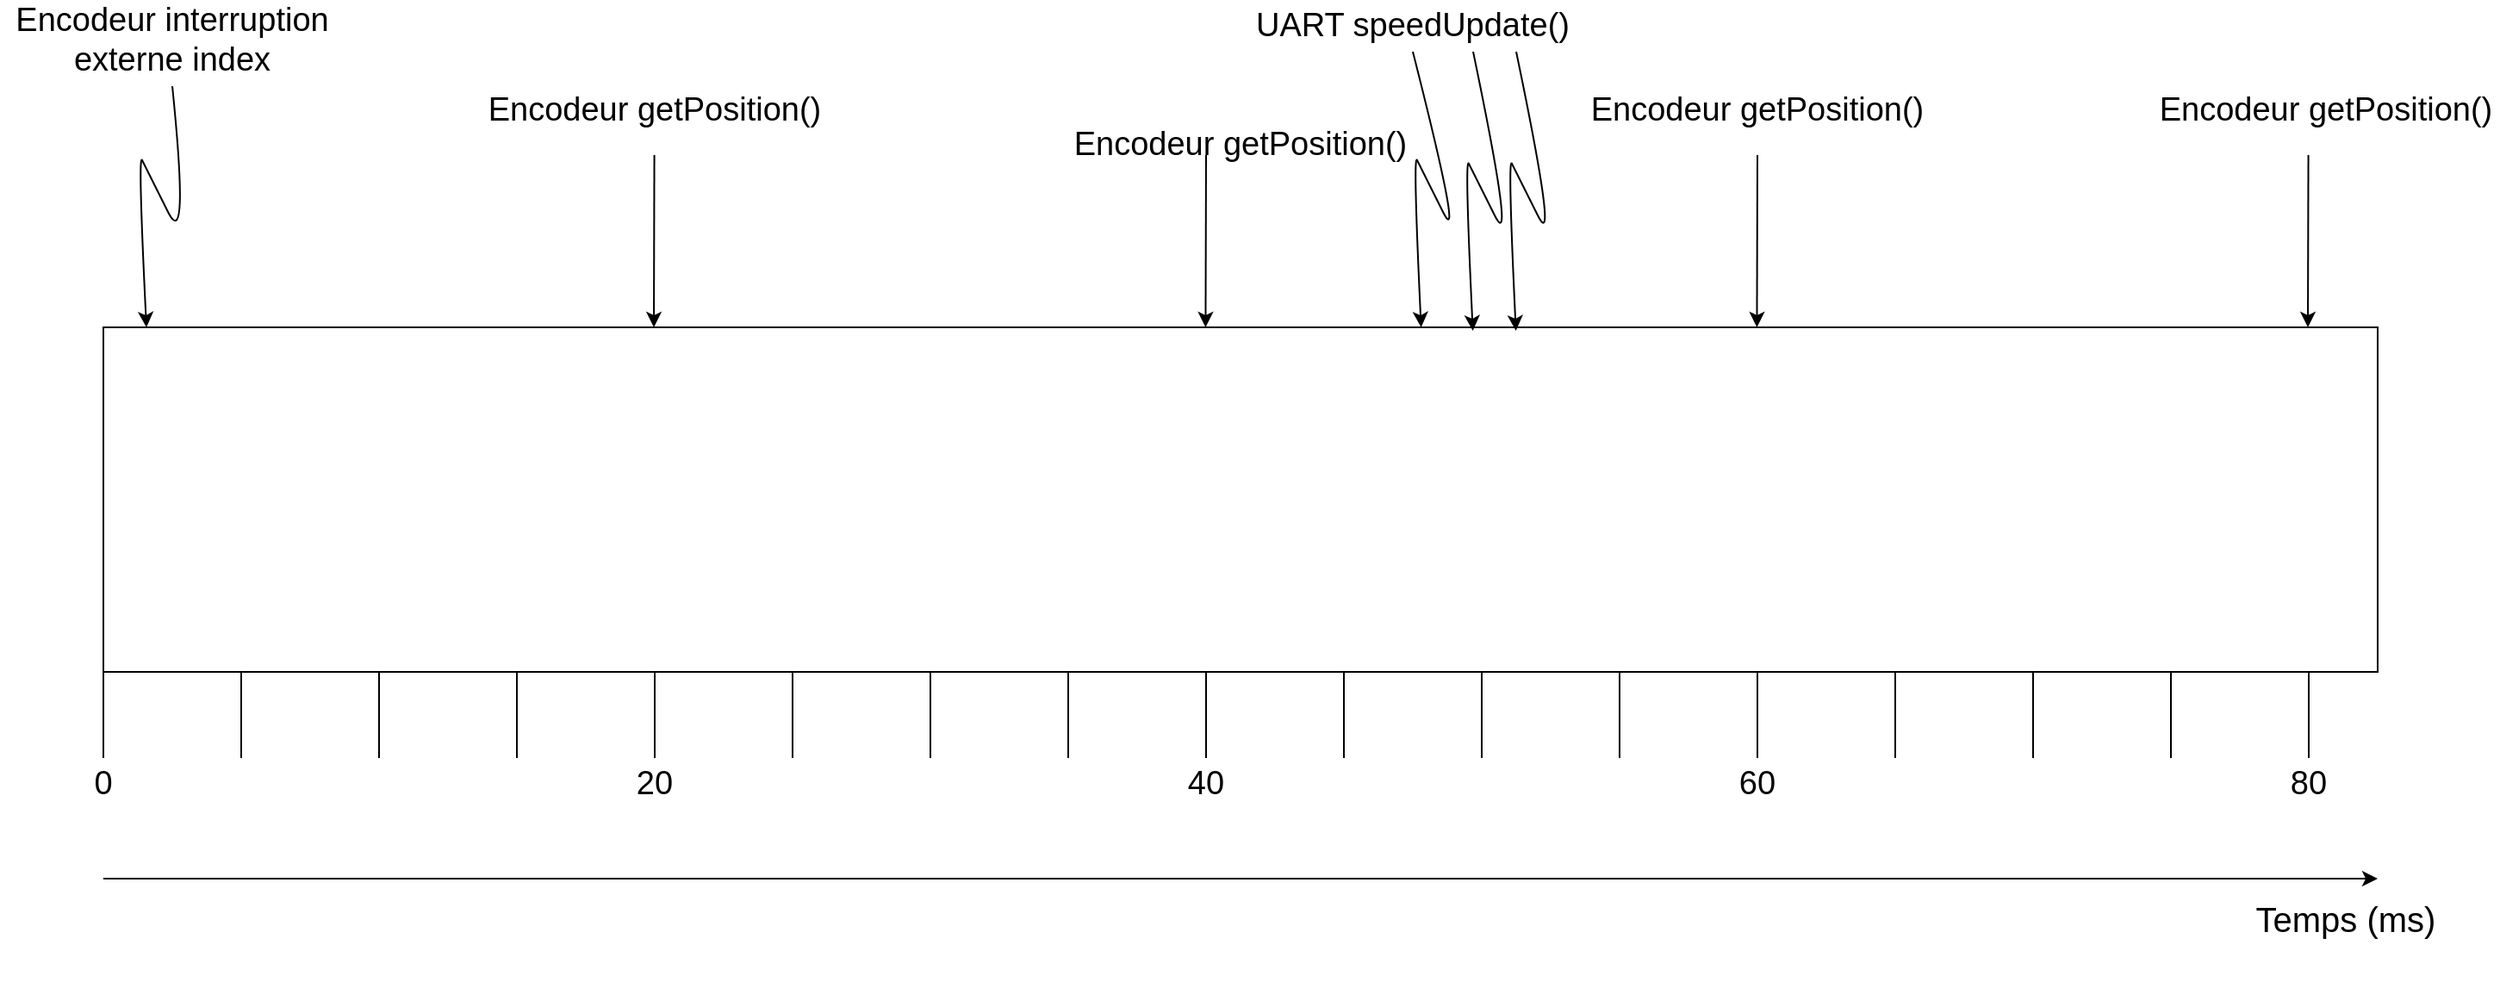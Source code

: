 <mxfile version="15.8.2" type="device"><diagram id="6eA3FTpQBkq_EUN6vxx5" name="Page-1"><mxGraphModel dx="1550" dy="863" grid="1" gridSize="10" guides="1" tooltips="1" connect="1" arrows="1" fold="1" page="1" pageScale="1" pageWidth="827" pageHeight="1169" math="0" shadow="0"><root><mxCell id="0"/><mxCell id="1" parent="0"/><mxCell id="vDCIl127tTgbn2gIpQFL-1" value="" style="rounded=0;whiteSpace=wrap;html=1;" vertex="1" parent="1"><mxGeometry x="240" y="240" width="1320" height="200" as="geometry"/></mxCell><mxCell id="vDCIl127tTgbn2gIpQFL-2" value="" style="endArrow=none;html=1;rounded=0;entryX=0;entryY=1;entryDx=0;entryDy=0;" edge="1" parent="1" target="vDCIl127tTgbn2gIpQFL-1"><mxGeometry width="50" height="50" relative="1" as="geometry"><mxPoint x="240" y="490" as="sourcePoint"/><mxPoint x="307" y="420" as="targetPoint"/><Array as="points"><mxPoint x="240" y="470"/></Array></mxGeometry></mxCell><mxCell id="vDCIl127tTgbn2gIpQFL-3" value="&lt;font style=&quot;font-size: 19px&quot;&gt;0&lt;/font&gt;" style="text;html=1;strokeColor=none;fillColor=none;align=center;verticalAlign=middle;whiteSpace=wrap;rounded=0;" vertex="1" parent="1"><mxGeometry x="210" y="490" width="60" height="30" as="geometry"/></mxCell><mxCell id="vDCIl127tTgbn2gIpQFL-4" value="" style="endArrow=none;html=1;rounded=0;entryX=0;entryY=1;entryDx=0;entryDy=0;" edge="1" parent="1"><mxGeometry width="50" height="50" relative="1" as="geometry"><mxPoint x="320" y="490" as="sourcePoint"/><mxPoint x="320.0" y="440" as="targetPoint"/><Array as="points"><mxPoint x="320" y="470"/></Array></mxGeometry></mxCell><mxCell id="vDCIl127tTgbn2gIpQFL-5" value="" style="endArrow=none;html=1;rounded=0;entryX=0;entryY=1;entryDx=0;entryDy=0;" edge="1" parent="1"><mxGeometry width="50" height="50" relative="1" as="geometry"><mxPoint x="400" y="490" as="sourcePoint"/><mxPoint x="400.0" y="440" as="targetPoint"/><Array as="points"><mxPoint x="400" y="470"/><mxPoint x="400" y="460"/></Array></mxGeometry></mxCell><mxCell id="vDCIl127tTgbn2gIpQFL-6" value="" style="endArrow=none;html=1;rounded=0;entryX=0;entryY=1;entryDx=0;entryDy=0;" edge="1" parent="1"><mxGeometry width="50" height="50" relative="1" as="geometry"><mxPoint x="480" y="490" as="sourcePoint"/><mxPoint x="480.0" y="440" as="targetPoint"/><Array as="points"><mxPoint x="480" y="470"/></Array></mxGeometry></mxCell><mxCell id="vDCIl127tTgbn2gIpQFL-7" value="" style="endArrow=none;html=1;rounded=0;entryX=0;entryY=1;entryDx=0;entryDy=0;" edge="1" parent="1"><mxGeometry width="50" height="50" relative="1" as="geometry"><mxPoint x="560" y="490" as="sourcePoint"/><mxPoint x="560.0" y="440" as="targetPoint"/><Array as="points"><mxPoint x="560" y="470"/></Array></mxGeometry></mxCell><mxCell id="vDCIl127tTgbn2gIpQFL-8" value="" style="endArrow=none;html=1;rounded=0;entryX=0;entryY=1;entryDx=0;entryDy=0;" edge="1" parent="1"><mxGeometry width="50" height="50" relative="1" as="geometry"><mxPoint x="640" y="490" as="sourcePoint"/><mxPoint x="640" y="440" as="targetPoint"/><Array as="points"><mxPoint x="640" y="470"/></Array></mxGeometry></mxCell><mxCell id="vDCIl127tTgbn2gIpQFL-9" value="" style="endArrow=none;html=1;rounded=0;entryX=0;entryY=1;entryDx=0;entryDy=0;" edge="1" parent="1"><mxGeometry width="50" height="50" relative="1" as="geometry"><mxPoint x="720" y="490" as="sourcePoint"/><mxPoint x="720" y="440" as="targetPoint"/><Array as="points"><mxPoint x="720" y="470"/></Array></mxGeometry></mxCell><mxCell id="vDCIl127tTgbn2gIpQFL-10" value="" style="endArrow=none;html=1;rounded=0;entryX=0;entryY=1;entryDx=0;entryDy=0;" edge="1" parent="1"><mxGeometry width="50" height="50" relative="1" as="geometry"><mxPoint x="800" y="490" as="sourcePoint"/><mxPoint x="800" y="440" as="targetPoint"/><Array as="points"><mxPoint x="800" y="470"/></Array></mxGeometry></mxCell><mxCell id="vDCIl127tTgbn2gIpQFL-11" value="" style="endArrow=none;html=1;rounded=0;entryX=0;entryY=1;entryDx=0;entryDy=0;" edge="1" parent="1"><mxGeometry width="50" height="50" relative="1" as="geometry"><mxPoint x="880" y="490" as="sourcePoint"/><mxPoint x="880" y="440" as="targetPoint"/><Array as="points"><mxPoint x="880" y="470"/></Array></mxGeometry></mxCell><mxCell id="vDCIl127tTgbn2gIpQFL-12" value="" style="endArrow=none;html=1;rounded=0;entryX=0;entryY=1;entryDx=0;entryDy=0;" edge="1" parent="1"><mxGeometry width="50" height="50" relative="1" as="geometry"><mxPoint x="960" y="490" as="sourcePoint"/><mxPoint x="960" y="440" as="targetPoint"/><Array as="points"><mxPoint x="960" y="470"/></Array></mxGeometry></mxCell><mxCell id="vDCIl127tTgbn2gIpQFL-13" value="" style="endArrow=none;html=1;rounded=0;entryX=0;entryY=1;entryDx=0;entryDy=0;" edge="1" parent="1"><mxGeometry width="50" height="50" relative="1" as="geometry"><mxPoint x="1040" y="490" as="sourcePoint"/><mxPoint x="1040" y="440" as="targetPoint"/><Array as="points"><mxPoint x="1040" y="470"/></Array></mxGeometry></mxCell><mxCell id="vDCIl127tTgbn2gIpQFL-14" value="" style="endArrow=none;html=1;rounded=0;entryX=0;entryY=1;entryDx=0;entryDy=0;" edge="1" parent="1"><mxGeometry width="50" height="50" relative="1" as="geometry"><mxPoint x="1120" y="490" as="sourcePoint"/><mxPoint x="1120" y="440" as="targetPoint"/><Array as="points"><mxPoint x="1120" y="470"/></Array></mxGeometry></mxCell><mxCell id="vDCIl127tTgbn2gIpQFL-15" value="" style="endArrow=none;html=1;rounded=0;entryX=0;entryY=1;entryDx=0;entryDy=0;" edge="1" parent="1"><mxGeometry width="50" height="50" relative="1" as="geometry"><mxPoint x="1200" y="490" as="sourcePoint"/><mxPoint x="1200" y="440" as="targetPoint"/><Array as="points"><mxPoint x="1200" y="470"/></Array></mxGeometry></mxCell><mxCell id="vDCIl127tTgbn2gIpQFL-16" value="" style="endArrow=none;html=1;rounded=0;entryX=0;entryY=1;entryDx=0;entryDy=0;" edge="1" parent="1"><mxGeometry width="50" height="50" relative="1" as="geometry"><mxPoint x="1280" y="490" as="sourcePoint"/><mxPoint x="1280" y="440" as="targetPoint"/><Array as="points"><mxPoint x="1280" y="470"/></Array></mxGeometry></mxCell><mxCell id="vDCIl127tTgbn2gIpQFL-17" value="" style="endArrow=none;html=1;rounded=0;entryX=0;entryY=1;entryDx=0;entryDy=0;" edge="1" parent="1"><mxGeometry width="50" height="50" relative="1" as="geometry"><mxPoint x="1360" y="490" as="sourcePoint"/><mxPoint x="1360" y="440" as="targetPoint"/><Array as="points"><mxPoint x="1360" y="470"/></Array></mxGeometry></mxCell><mxCell id="vDCIl127tTgbn2gIpQFL-18" value="" style="endArrow=none;html=1;rounded=0;entryX=0;entryY=1;entryDx=0;entryDy=0;" edge="1" parent="1"><mxGeometry width="50" height="50" relative="1" as="geometry"><mxPoint x="1440" y="490" as="sourcePoint"/><mxPoint x="1440" y="440" as="targetPoint"/><Array as="points"><mxPoint x="1440" y="470"/></Array></mxGeometry></mxCell><mxCell id="vDCIl127tTgbn2gIpQFL-19" value="" style="endArrow=none;html=1;rounded=0;entryX=0;entryY=1;entryDx=0;entryDy=0;" edge="1" parent="1"><mxGeometry width="50" height="50" relative="1" as="geometry"><mxPoint x="1520" y="490" as="sourcePoint"/><mxPoint x="1520" y="440" as="targetPoint"/><Array as="points"><mxPoint x="1520" y="470"/></Array></mxGeometry></mxCell><mxCell id="vDCIl127tTgbn2gIpQFL-20" value="" style="endArrow=classic;html=1;rounded=0;" edge="1" parent="1"><mxGeometry width="50" height="50" relative="1" as="geometry"><mxPoint x="240" y="560" as="sourcePoint"/><mxPoint x="1560" y="560" as="targetPoint"/></mxGeometry></mxCell><mxCell id="vDCIl127tTgbn2gIpQFL-21" value="&lt;div style=&quot;font-size: 20px&quot;&gt;&lt;font style=&quot;font-size: 20px&quot;&gt;Temps (ms)&lt;/font&gt;&lt;/div&gt;&lt;div style=&quot;font-size: 20px&quot;&gt;&lt;font style=&quot;font-size: 20px&quot;&gt;&lt;br&gt;&lt;/font&gt;&lt;/div&gt;" style="text;html=1;strokeColor=none;fillColor=none;align=center;verticalAlign=middle;whiteSpace=wrap;rounded=0;" vertex="1" parent="1"><mxGeometry x="1480" y="585" width="123" height="20" as="geometry"/></mxCell><mxCell id="vDCIl127tTgbn2gIpQFL-23" value="&lt;font style=&quot;font-size: 19px&quot;&gt;Encodeur getPosition()&lt;br&gt;&lt;/font&gt;&lt;div style=&quot;font-size: 19px&quot;&gt;&lt;font style=&quot;font-size: 19px&quot;&gt;&lt;br&gt;&lt;/font&gt;&lt;/div&gt;" style="text;html=1;strokeColor=none;fillColor=none;align=center;verticalAlign=middle;whiteSpace=wrap;rounded=0;" vertex="1" parent="1"><mxGeometry x="460" y="110" width="200" height="30" as="geometry"/></mxCell><mxCell id="vDCIl127tTgbn2gIpQFL-27" value="&lt;div&gt;&lt;font style=&quot;font-size: 19px&quot;&gt;Encodeur getPosition()&lt;/font&gt;&lt;/div&gt;&lt;div style=&quot;font-size: 19px&quot;&gt;&lt;font style=&quot;font-size: 19px&quot;&gt;&lt;br&gt;&lt;/font&gt;&lt;/div&gt;" style="text;html=1;strokeColor=none;fillColor=none;align=center;verticalAlign=middle;whiteSpace=wrap;rounded=0;" vertex="1" parent="1"><mxGeometry x="1430" y="110" width="200" height="30" as="geometry"/></mxCell><mxCell id="vDCIl127tTgbn2gIpQFL-28" value="" style="endArrow=classic;html=1;rounded=0;fontSize=19;entryX=0.121;entryY=0;entryDx=0;entryDy=0;entryPerimeter=0;" edge="1" parent="1"><mxGeometry width="50" height="50" relative="1" as="geometry"><mxPoint x="880" y="140" as="sourcePoint"/><mxPoint x="879.72" y="240" as="targetPoint"/></mxGeometry></mxCell><mxCell id="vDCIl127tTgbn2gIpQFL-29" value="" style="endArrow=classic;html=1;rounded=0;fontSize=19;entryX=0.121;entryY=0;entryDx=0;entryDy=0;entryPerimeter=0;" edge="1" parent="1"><mxGeometry width="50" height="50" relative="1" as="geometry"><mxPoint x="559.78" y="140" as="sourcePoint"/><mxPoint x="559.5" y="240" as="targetPoint"/></mxGeometry></mxCell><mxCell id="vDCIl127tTgbn2gIpQFL-30" value="&lt;font style=&quot;font-size: 19px&quot;&gt;20&lt;/font&gt;" style="text;html=1;strokeColor=none;fillColor=none;align=center;verticalAlign=middle;whiteSpace=wrap;rounded=0;" vertex="1" parent="1"><mxGeometry x="530" y="490" width="60" height="30" as="geometry"/></mxCell><mxCell id="vDCIl127tTgbn2gIpQFL-33" value="" style="curved=1;endArrow=classic;html=1;rounded=0;fontSize=19;exitX=0.5;exitY=1;exitDx=0;exitDy=0;" edge="1" parent="1" source="vDCIl127tTgbn2gIpQFL-34"><mxGeometry width="50" height="50" relative="1" as="geometry"><mxPoint x="265" y="100" as="sourcePoint"/><mxPoint x="265" y="240" as="targetPoint"/><Array as="points"><mxPoint x="290" y="198"/><mxPoint x="265" y="148"/><mxPoint x="260" y="138"/></Array></mxGeometry></mxCell><mxCell id="vDCIl127tTgbn2gIpQFL-34" value="&lt;div&gt;&lt;font style=&quot;font-size: 19px&quot;&gt;Encodeur interruption externe index&lt;/font&gt;&lt;/div&gt;&lt;div style=&quot;font-size: 19px&quot;&gt;&lt;font style=&quot;font-size: 19px&quot;&gt;&lt;br&gt;&lt;/font&gt;&lt;/div&gt;" style="text;html=1;strokeColor=none;fillColor=none;align=center;verticalAlign=middle;whiteSpace=wrap;rounded=0;" vertex="1" parent="1"><mxGeometry x="180" y="70" width="200" height="30" as="geometry"/></mxCell><mxCell id="vDCIl127tTgbn2gIpQFL-35" value="" style="curved=1;endArrow=classic;html=1;rounded=0;fontSize=19;entryX=0.337;entryY=0.01;entryDx=0;entryDy=0;entryPerimeter=0;exitX=0.5;exitY=1;exitDx=0;exitDy=0;" edge="1" parent="1" source="vDCIl127tTgbn2gIpQFL-36"><mxGeometry width="50" height="50" relative="1" as="geometry"><mxPoint x="1005" y="100" as="sourcePoint"/><mxPoint x="1004.84" y="240" as="targetPoint"/><Array as="points"><mxPoint x="1030" y="198"/><mxPoint x="1005" y="148"/><mxPoint x="1000" y="138"/></Array></mxGeometry></mxCell><mxCell id="vDCIl127tTgbn2gIpQFL-36" value="&lt;div&gt;&lt;font style=&quot;font-size: 19px&quot;&gt;UART speedUpdate()&lt;/font&gt;&lt;/div&gt;" style="text;html=1;strokeColor=none;fillColor=none;align=center;verticalAlign=middle;whiteSpace=wrap;rounded=0;" vertex="1" parent="1"><mxGeometry x="900" y="50" width="200" height="30" as="geometry"/></mxCell><mxCell id="vDCIl127tTgbn2gIpQFL-37" value="" style="curved=1;endArrow=classic;html=1;rounded=0;fontSize=19;entryX=0.337;entryY=0.01;entryDx=0;entryDy=0;entryPerimeter=0;" edge="1" parent="1"><mxGeometry width="50" height="50" relative="1" as="geometry"><mxPoint x="1060" y="80" as="sourcePoint"/><mxPoint x="1059.84" y="242" as="targetPoint"/><Array as="points"><mxPoint x="1085" y="200"/><mxPoint x="1060" y="150"/><mxPoint x="1055" y="140"/></Array></mxGeometry></mxCell><mxCell id="vDCIl127tTgbn2gIpQFL-39" value="" style="curved=1;endArrow=classic;html=1;rounded=0;fontSize=19;entryX=0.337;entryY=0.01;entryDx=0;entryDy=0;entryPerimeter=0;" edge="1" parent="1"><mxGeometry width="50" height="50" relative="1" as="geometry"><mxPoint x="1035" y="80" as="sourcePoint"/><mxPoint x="1034.84" y="242" as="targetPoint"/><Array as="points"><mxPoint x="1060" y="200"/><mxPoint x="1035" y="150"/><mxPoint x="1030" y="140"/></Array></mxGeometry></mxCell><mxCell id="vDCIl127tTgbn2gIpQFL-40" value="&lt;div&gt;&lt;font style=&quot;font-size: 19px&quot;&gt;40&lt;/font&gt;&lt;/div&gt;" style="text;html=1;strokeColor=none;fillColor=none;align=center;verticalAlign=middle;whiteSpace=wrap;rounded=0;" vertex="1" parent="1"><mxGeometry x="850" y="490" width="60" height="30" as="geometry"/></mxCell><mxCell id="vDCIl127tTgbn2gIpQFL-41" value="&lt;div&gt;&lt;font style=&quot;font-size: 19px&quot;&gt;60&lt;/font&gt;&lt;/div&gt;" style="text;html=1;strokeColor=none;fillColor=none;align=center;verticalAlign=middle;whiteSpace=wrap;rounded=0;" vertex="1" parent="1"><mxGeometry x="1170" y="490" width="60" height="30" as="geometry"/></mxCell><mxCell id="vDCIl127tTgbn2gIpQFL-42" value="&lt;font style=&quot;font-size: 19px&quot;&gt;80&lt;/font&gt;" style="text;html=1;strokeColor=none;fillColor=none;align=center;verticalAlign=middle;whiteSpace=wrap;rounded=0;" vertex="1" parent="1"><mxGeometry x="1490" y="490" width="60" height="30" as="geometry"/></mxCell><mxCell id="vDCIl127tTgbn2gIpQFL-43" value="&lt;div&gt;&lt;font style=&quot;font-size: 19px&quot;&gt;Encodeur getPosition()&lt;/font&gt;&lt;/div&gt;&lt;div style=&quot;font-size: 19px&quot;&gt;&lt;font style=&quot;font-size: 19px&quot;&gt;&lt;br&gt;&lt;/font&gt;&lt;/div&gt;" style="text;html=1;strokeColor=none;fillColor=none;align=center;verticalAlign=middle;whiteSpace=wrap;rounded=0;" vertex="1" parent="1"><mxGeometry x="1100" y="110" width="200" height="30" as="geometry"/></mxCell><mxCell id="vDCIl127tTgbn2gIpQFL-44" value="" style="endArrow=classic;html=1;rounded=0;fontSize=19;entryX=0.121;entryY=0;entryDx=0;entryDy=0;entryPerimeter=0;" edge="1" parent="1"><mxGeometry width="50" height="50" relative="1" as="geometry"><mxPoint x="1200" y="140" as="sourcePoint"/><mxPoint x="1199.72" y="240" as="targetPoint"/></mxGeometry></mxCell><mxCell id="vDCIl127tTgbn2gIpQFL-45" value="&lt;div&gt;&lt;font style=&quot;font-size: 19px&quot;&gt;Encodeur getPosition()&lt;/font&gt;&lt;/div&gt;&lt;div style=&quot;font-size: 19px&quot;&gt;&lt;font style=&quot;font-size: 19px&quot;&gt;&lt;br&gt;&lt;/font&gt;&lt;/div&gt;" style="text;html=1;strokeColor=none;fillColor=none;align=center;verticalAlign=middle;whiteSpace=wrap;rounded=0;" vertex="1" parent="1"><mxGeometry x="800" y="130" width="200" height="30" as="geometry"/></mxCell><mxCell id="vDCIl127tTgbn2gIpQFL-46" value="" style="endArrow=classic;html=1;rounded=0;fontSize=19;entryX=0.121;entryY=0;entryDx=0;entryDy=0;entryPerimeter=0;" edge="1" parent="1"><mxGeometry width="50" height="50" relative="1" as="geometry"><mxPoint x="1519.78" y="140" as="sourcePoint"/><mxPoint x="1519.5" y="240" as="targetPoint"/></mxGeometry></mxCell></root></mxGraphModel></diagram></mxfile>